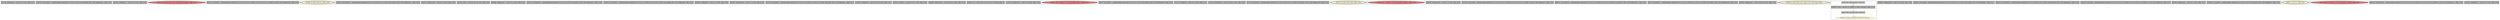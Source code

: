 
digraph G {





subgraph cluster41 {


node197 [penwidth=3.0,fontsize=20,fillcolor=grey,label="[77/78]  %idxprom3 = sext i32 1 to i64, !dbg !1317",shape=rectangle,style=filled ]



}

subgraph cluster39 {


node195 [penwidth=3.0,fontsize=20,fillcolor=grey,label="[28/29]  %arrayidx22 = getelementptr inbounds [5 x i32], [5 x i32]* %arrayidx20, i64 0, i64 %idxprom21, !dbg !1322",shape=rectangle,style=filled ]



}

subgraph cluster38 {


node194 [penwidth=3.0,fontsize=20,fillcolor=grey,label="[16/25]  %idxprom7 = sext i32 0 to i64, !dbg !1320",shape=rectangle,style=filled ]



}

subgraph cluster37 {


node193 [penwidth=3.0,fontsize=20,fillcolor=lightcoral,label="[10/15]  store i32 %sub, i32* %arrayidx14, align 4, !dbg !1321",shape=ellipse,style=filled ]



}

subgraph cluster36 {


node192 [penwidth=3.0,fontsize=20,fillcolor=grey,label="[0/9]  %arrayidx25 = getelementptr inbounds [10 x [10 x [10 x [5 x i32]]]], [10 x [10 x [10 x [5 x i32]]]]* %a, i64 0, i64 %idxprom24, !dbg !1324",shape=rectangle,style=filled ]



}

subgraph cluster15 {


node168 [penwidth=3.0,fontsize=20,fillcolor=lemonchiffon,label="[87/88]  br label %for.inc, !dbg !1326",shape=ellipse,style=filled ]



}

subgraph cluster40 {


node196 [penwidth=3.0,fontsize=20,fillcolor=grey,label="[19/22]  %arrayidx12 = getelementptr inbounds [10 x [5 x i32]], [10 x [5 x i32]]* %arrayidx10, i64 0, i64 %idxprom11, !dbg !1320",shape=rectangle,style=filled ]



}

subgraph cluster35 {


node191 [penwidth=3.0,fontsize=20,fillcolor=grey,label="[26/27]  %idxprom24 = sext i32 0 to i64, !dbg !1324",shape=rectangle,style=filled ]



}

subgraph cluster42 {


node198 [penwidth=3.0,fontsize=20,fillcolor=grey,label="[41/42]  %sub = sub nsw i32 %0, 100, !dbg !1319",shape=rectangle,style=filled ]



}

subgraph cluster11 {


node164 [penwidth=3.0,fontsize=20,fillcolor=grey,label="[65/68]  %idxprom17 = sext i32 1 to i64, !dbg !1322",shape=rectangle,style=filled ]



}

subgraph cluster43 {


node199 [penwidth=3.0,fontsize=20,fillcolor=grey,label="[20/21]  %arrayidx14 = getelementptr inbounds [5 x i32], [5 x i32]* %arrayidx12, i64 0, i64 %idxprom13, !dbg !1320",shape=rectangle,style=filled ]



}

subgraph cluster19 {


node172 [penwidth=3.0,fontsize=20,fillcolor=grey,label="[18/23]  %arrayidx10 = getelementptr inbounds [10 x [10 x [5 x i32]]], [10 x [10 x [5 x i32]]]* %arrayidx8, i64 0, i64 %idxprom9, !dbg !1320",shape=rectangle,style=filled ]



}

subgraph cluster9 {


node162 [penwidth=3.0,fontsize=20,fillcolor=grey,label="[63/64]  %idxprom9 = sext i32 1 to i64, !dbg !1320",shape=rectangle,style=filled ]



}

subgraph cluster8 {


node161 [penwidth=3.0,fontsize=20,fillcolor=grey,label="[61/62]  %idxprom19 = sext i32 2 to i64, !dbg !1322",shape=rectangle,style=filled ]



}

subgraph cluster10 {


node163 [penwidth=3.0,fontsize=20,fillcolor=grey,label="[51/52]  %arrayidx2 = getelementptr inbounds [10 x [10 x [5 x i32]]], [10 x [10 x [5 x i32]]]* %arrayidx, i64 0, i64 %idxprom1, !dbg !1317",shape=rectangle,style=filled ]



}

subgraph cluster23 {


node176 [penwidth=3.0,fontsize=20,fillcolor=grey,label="[57/58]  %idxprom5 = sext i32 %m.0 to i64, !dbg !1317",shape=rectangle,style=filled ]



}

subgraph cluster7 {


node160 [penwidth=3.0,fontsize=20,fillcolor=grey,label="[12/13]  %sub23 = sub nsw i32 %1, 200, !dbg !1323",shape=rectangle,style=filled ]



}

subgraph cluster14 {


node167 [penwidth=3.0,fontsize=20,fillcolor=grey,label="[85/86]  %idxprom30 = sext i32 %m.0 to i64, !dbg !1324",shape=rectangle,style=filled ]



}

subgraph cluster6 {


node159 [penwidth=3.0,fontsize=20,fillcolor=grey,label="[92/93]  %a = alloca [10 x [10 x [10 x [5 x i32]]]], align 16",shape=rectangle,style=filled ]



}

subgraph cluster30 {


node186 [penwidth=3.0,fontsize=20,fillcolor=grey,label="[73/74]  %idxprom15 = sext i32 0 to i64, !dbg !1322",shape=rectangle,style=filled ]



}

subgraph cluster31 {


node187 [penwidth=3.0,fontsize=20,fillcolor=lightcoral,label="[40/43]  %0 = load i32, i32* %arrayidx6, align 4, !dbg !1317",shape=ellipse,style=filled ]



}

subgraph cluster0 {


node153 [penwidth=3.0,fontsize=20,fillcolor=grey,label="[3/6]  %arrayidx31 = getelementptr inbounds [5 x i32], [5 x i32]* %arrayidx29, i64 0, i64 %idxprom30, !dbg !1324",shape=rectangle,style=filled ]



}

subgraph cluster13 {


node166 [penwidth=3.0,fontsize=20,fillcolor=grey,label="[71/72]  %idxprom = sext i32 0 to i64, !dbg !1317",shape=rectangle,style=filled ]



}

subgraph cluster5 {


node158 [penwidth=3.0,fontsize=20,fillcolor=grey,label="[75/76]  %idxprom13 = sext i32 %m.0 to i64, !dbg !1320",shape=rectangle,style=filled ]



}

subgraph cluster1 {


node154 [penwidth=3.0,fontsize=20,fillcolor=grey,label="[2/7]  %arrayidx29 = getelementptr inbounds [10 x [5 x i32]], [10 x [5 x i32]]* %arrayidx27, i64 0, i64 %idxprom28, !dbg !1324",shape=rectangle,style=filled ]



}

subgraph cluster32 {


node188 [penwidth=3.0,fontsize=20,fillcolor=lemonchiffon,label="[36/37]  br label %for.cond, !dbg !1310",shape=ellipse,style=filled ]



}

subgraph cluster3 {


node156 [penwidth=3.0,fontsize=20,fillcolor=lightcoral,label="[11/14]  %1 = load i32, i32* %arrayidx22, align 4, !dbg !1322",shape=ellipse,style=filled ]



}

subgraph cluster4 {


node157 [penwidth=3.0,fontsize=20,fillcolor=grey,label="[48/49]  %idxprom26 = sext i32 1 to i64, !dbg !1324",shape=rectangle,style=filled ]



}

subgraph cluster17 {


node170 [penwidth=3.0,fontsize=20,fillcolor=grey,label="[17/24]  %arrayidx8 = getelementptr inbounds [10 x [10 x [10 x [5 x i32]]]], [10 x [10 x [10 x [5 x i32]]]]* %a, i64 0, i64 %idxprom7, !dbg !1320",shape=rectangle,style=filled ]



}

subgraph cluster16 {


node169 [penwidth=3.0,fontsize=20,fillcolor=grey,label="[66/67]  %arrayidx18 = getelementptr inbounds [10 x [10 x [5 x i32]]], [10 x [10 x [5 x i32]]]* %arrayidx16, i64 0, i64 %idxprom17, !dbg !1322",shape=rectangle,style=filled ]



}

subgraph cluster2 {


node155 [penwidth=3.0,fontsize=20,fillcolor=grey,label="[1/8]  %arrayidx27 = getelementptr inbounds [10 x [10 x [5 x i32]]], [10 x [10 x [5 x i32]]]* %arrayidx25, i64 0, i64 %idxprom26, !dbg !1324",shape=rectangle,style=filled ]



}

subgraph cluster34 {


node190 [penwidth=3.0,fontsize=20,fillcolor=grey,label="[30/31]  %idxprom21 = sext i32 %m.0 to i64, !dbg !1322",shape=rectangle,style=filled ]



}

subgraph cluster22 {


node175 [penwidth=3.0,fontsize=20,fillcolor=lemonchiffon,label="[79/80]  br label %for.cond, !dbg !1328, !llvm.loop !1329",shape=ellipse,style=filled ]



}

subgraph cluster25 {


node181 [fillcolor=grey,label="[55/56]  %inc = add nsw i32 %m.0, 1, !dbg !1327",shape=rectangle,style=filled ]
node180 [penwidth=3.0,fontsize=20,fillcolor=grey,label="[54/91]  %m.0 = phi i32 [ 0, %entry ], [ %inc, %for.inc ], !dbg !1311",shape=rectangle,style=filled ]
node178 [fillcolor=grey,label="[59/90]  %cmp = icmp slt i32 %m.0, 5, !dbg !1313",shape=rectangle,style=filled ]
node179 [fillcolor=lemonchiffon,label="[60/89]  br i1 %cmp, label %for.body, label %for.end, !dbg !1314",shape=ellipse,style=filled ]

node179->node181 [style=solid,color=gold,label="C",penwidth=1.0,fontcolor=gold ]
node179->node180 [style=solid,color=gold,label="C",penwidth=1.0,fontcolor=gold ]
node179->node178 [style=solid,color=gold,label="C",penwidth=1.0,fontcolor=gold ]
node181->node180 [style=solid,color=black,label="",penwidth=0.5,fontcolor=black ]
node180->node181 [style=solid,color=black,label="",penwidth=0.5,fontcolor=black ]
node178->node179 [style=solid,color=black,label="",penwidth=0.5,fontcolor=black ]
node180->node178 [style=solid,color=black,label="",penwidth=0.5,fontcolor=black ]
node179->node179 [style=solid,color=gold,label="C",penwidth=1.0,fontcolor=gold ]


}

subgraph cluster18 {


node171 [penwidth=3.0,fontsize=20,fillcolor=grey,label="[83/84]  %idxprom28 = sext i32 2 to i64, !dbg !1324",shape=rectangle,style=filled ]



}

subgraph cluster29 {


node185 [penwidth=3.0,fontsize=20,fillcolor=grey,label="[38/45]  %arrayidx4 = getelementptr inbounds [10 x [5 x i32]], [10 x [5 x i32]]* %arrayidx2, i64 0, i64 %idxprom3, !dbg !1317",shape=rectangle,style=filled ]



}

subgraph cluster20 {


node173 [penwidth=3.0,fontsize=20,fillcolor=grey,label="[34/35]  %arrayidx20 = getelementptr inbounds [10 x [5 x i32]], [10 x [5 x i32]]* %arrayidx18, i64 0, i64 %idxprom19, !dbg !1322",shape=rectangle,style=filled ]



}

subgraph cluster26 {


node182 [penwidth=3.0,fontsize=20,fillcolor=grey,label="[50/53]  %arrayidx = getelementptr inbounds [10 x [10 x [10 x [5 x i32]]]], [10 x [10 x [10 x [5 x i32]]]]* %a, i64 0, i64 %idxprom, !dbg !1317",shape=rectangle,style=filled ]



}

subgraph cluster24 {


node177 [penwidth=3.0,fontsize=20,fillcolor=grey,label="[81/82]  %idxprom1 = sext i32 1 to i64, !dbg !1317",shape=rectangle,style=filled ]



}

subgraph cluster28 {


node184 [penwidth=3.0,fontsize=20,fillcolor=grey,label="[39/44]  %arrayidx6 = getelementptr inbounds [5 x i32], [5 x i32]* %arrayidx4, i64 0, i64 %idxprom5, !dbg !1317",shape=rectangle,style=filled ]



}

subgraph cluster27 {


node183 [penwidth=3.0,fontsize=20,fillcolor=lemonchiffon,label="[46/47]  ret i32 0, !dbg !1331",shape=ellipse,style=filled ]



}

subgraph cluster21 {


node174 [penwidth=3.0,fontsize=20,fillcolor=lightcoral,label="[4/5]  store i32 %sub23, i32* %arrayidx31, align 4, !dbg !1325",shape=ellipse,style=filled ]



}

subgraph cluster12 {


node165 [penwidth=3.0,fontsize=20,fillcolor=grey,label="[69/70]  %arrayidx16 = getelementptr inbounds [10 x [10 x [10 x [5 x i32]]]], [10 x [10 x [10 x [5 x i32]]]]* %a, i64 0, i64 %idxprom15, !dbg !1322",shape=rectangle,style=filled ]



}

subgraph cluster33 {


node189 [penwidth=3.0,fontsize=20,fillcolor=grey,label="[32/33]  %idxprom11 = sext i32 1 to i64, !dbg !1320",shape=rectangle,style=filled ]



}

}
